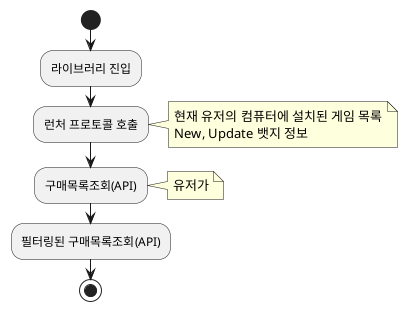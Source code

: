 @startuml
'https://plantuml.com/activity-diagram-beta

start
:라이브러리 진입;
:런처 프로토콜 호출;
note right
현재 유저의 컴퓨터에 설치된 게임 목록
New, Update 뱃지 정보
end note
:구매목록조회(API);
note right
유저가
end note
:필터링된 구매목록조회(API);
stop

@enduml
